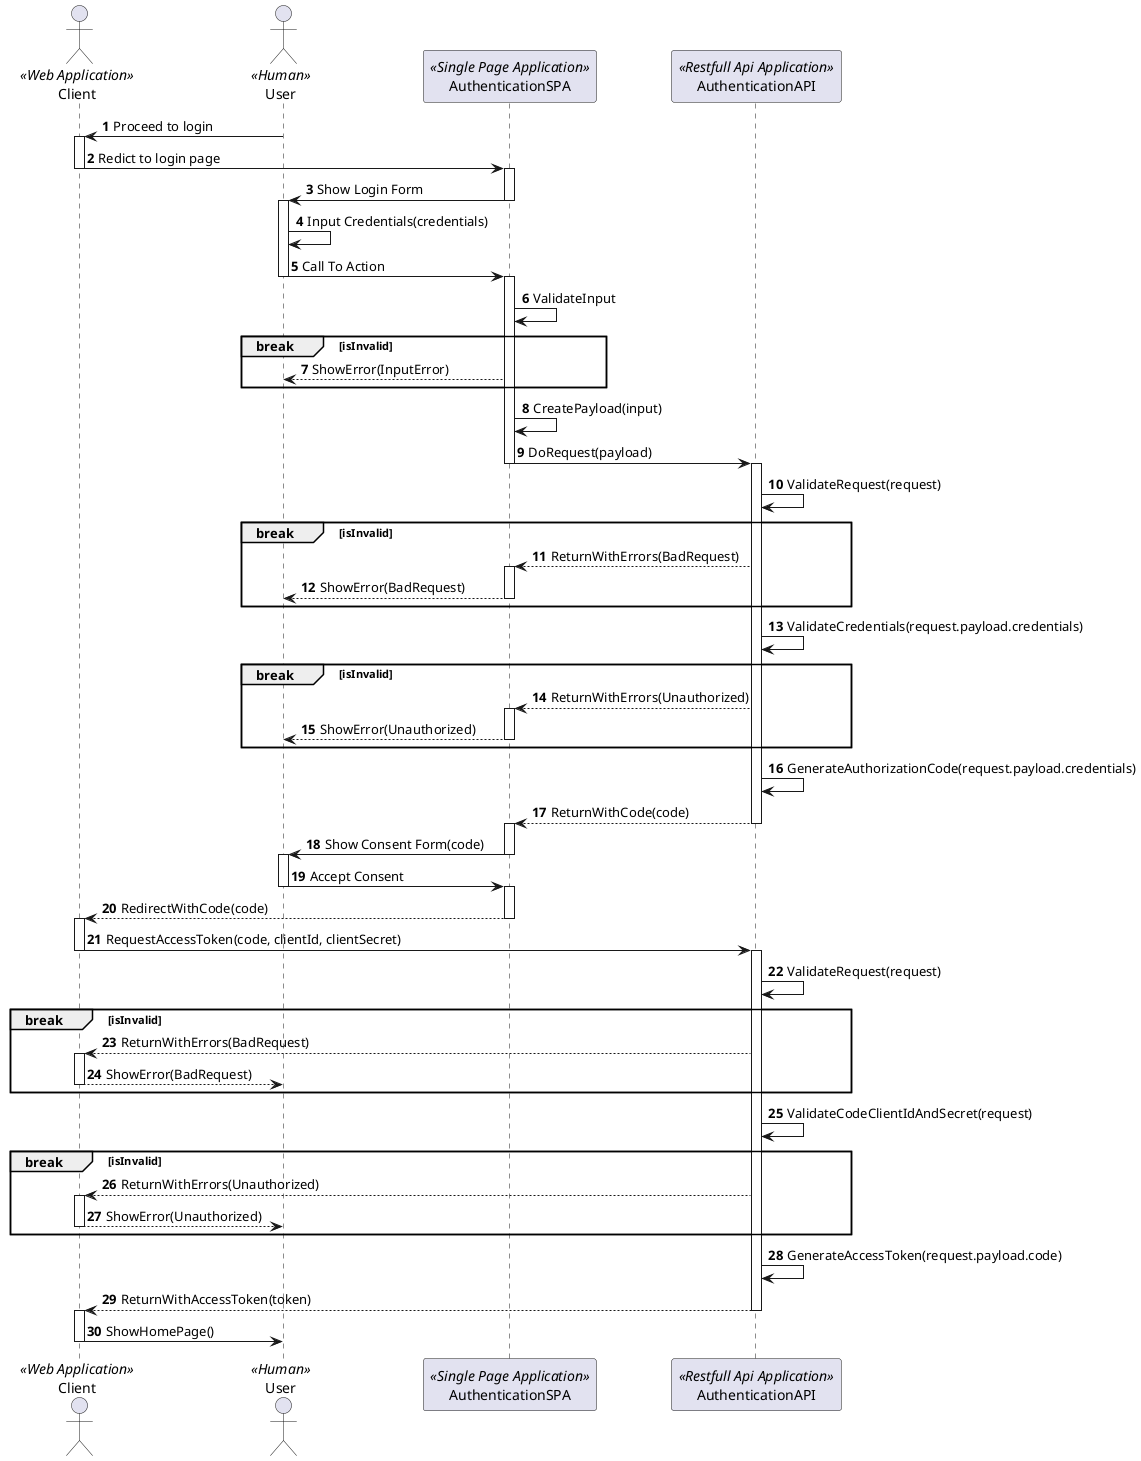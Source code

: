 @startuml ExchangeCodeForToken
autonumber
actor Client as client << Web Application >>
actor User as user << Human >>
participant AuthenticationSPA as spa << Single Page Application >>
participant AuthenticationAPI as api << Restfull Api Application >>
user -> client: Proceed to login
    activate client
        client -> spa: Redict to login page
    deactivate client
    activate spa
        spa -> user: Show Login Form
    deactivate spa
    activate user
        user -> user: Input Credentials(credentials)
        user -> spa: Call To Action
    deactivate user
    activate spa
        spa -> spa: ValidateInput
        break isInvalid
            spa --> user: ShowError(InputError)
        end
        spa -> spa: CreatePayload(input)
        spa -> api: DoRequest(payload)
    deactivate spa
    activate api
        api -> api: ValidateRequest(request)
        break isInvalid
            api --> spa: ReturnWithErrors(BadRequest)
            activate spa
                spa --> user: ShowError(BadRequest)
            deactivate spa
        end
        api -> api: ValidateCredentials(request.payload.credentials)
        break isInvalid
            api --> spa: ReturnWithErrors(Unauthorized)
            activate spa
                spa --> user: ShowError(Unauthorized)
            deactivate spa
        end
        api -> api: GenerateAuthorizationCode(request.payload.credentials)
        api --> spa: ReturnWithCode(code)
    deactivate api
    activate spa
        spa -> user: Show Consent Form(code)
    deactivate spa
    activate user
        user -> spa: Accept Consent
    deactivate user
    activate spa
        spa --> client: RedirectWithCode(code)
    deactivate spa
    activate client
        client -> api: RequestAccessToken(code, clientId, clientSecret)
    deactivate client
    activate api
        api -> api: ValidateRequest(request)
        break isInvalid
            api --> client: ReturnWithErrors(BadRequest)
            activate client
                client --> user: ShowError(BadRequest)
            deactivate client
        end
        api -> api: ValidateCodeClientIdAndSecret(request)
        break isInvalid
            api --> client: ReturnWithErrors(Unauthorized)
            activate client
                client --> user: ShowError(Unauthorized)
            deactivate client
        end
        api -> api: GenerateAccessToken(request.payload.code)
    return ReturnWithAccessToken(token)
    activate client
        client -> user: ShowHomePage()
    deactivate client
@enduml